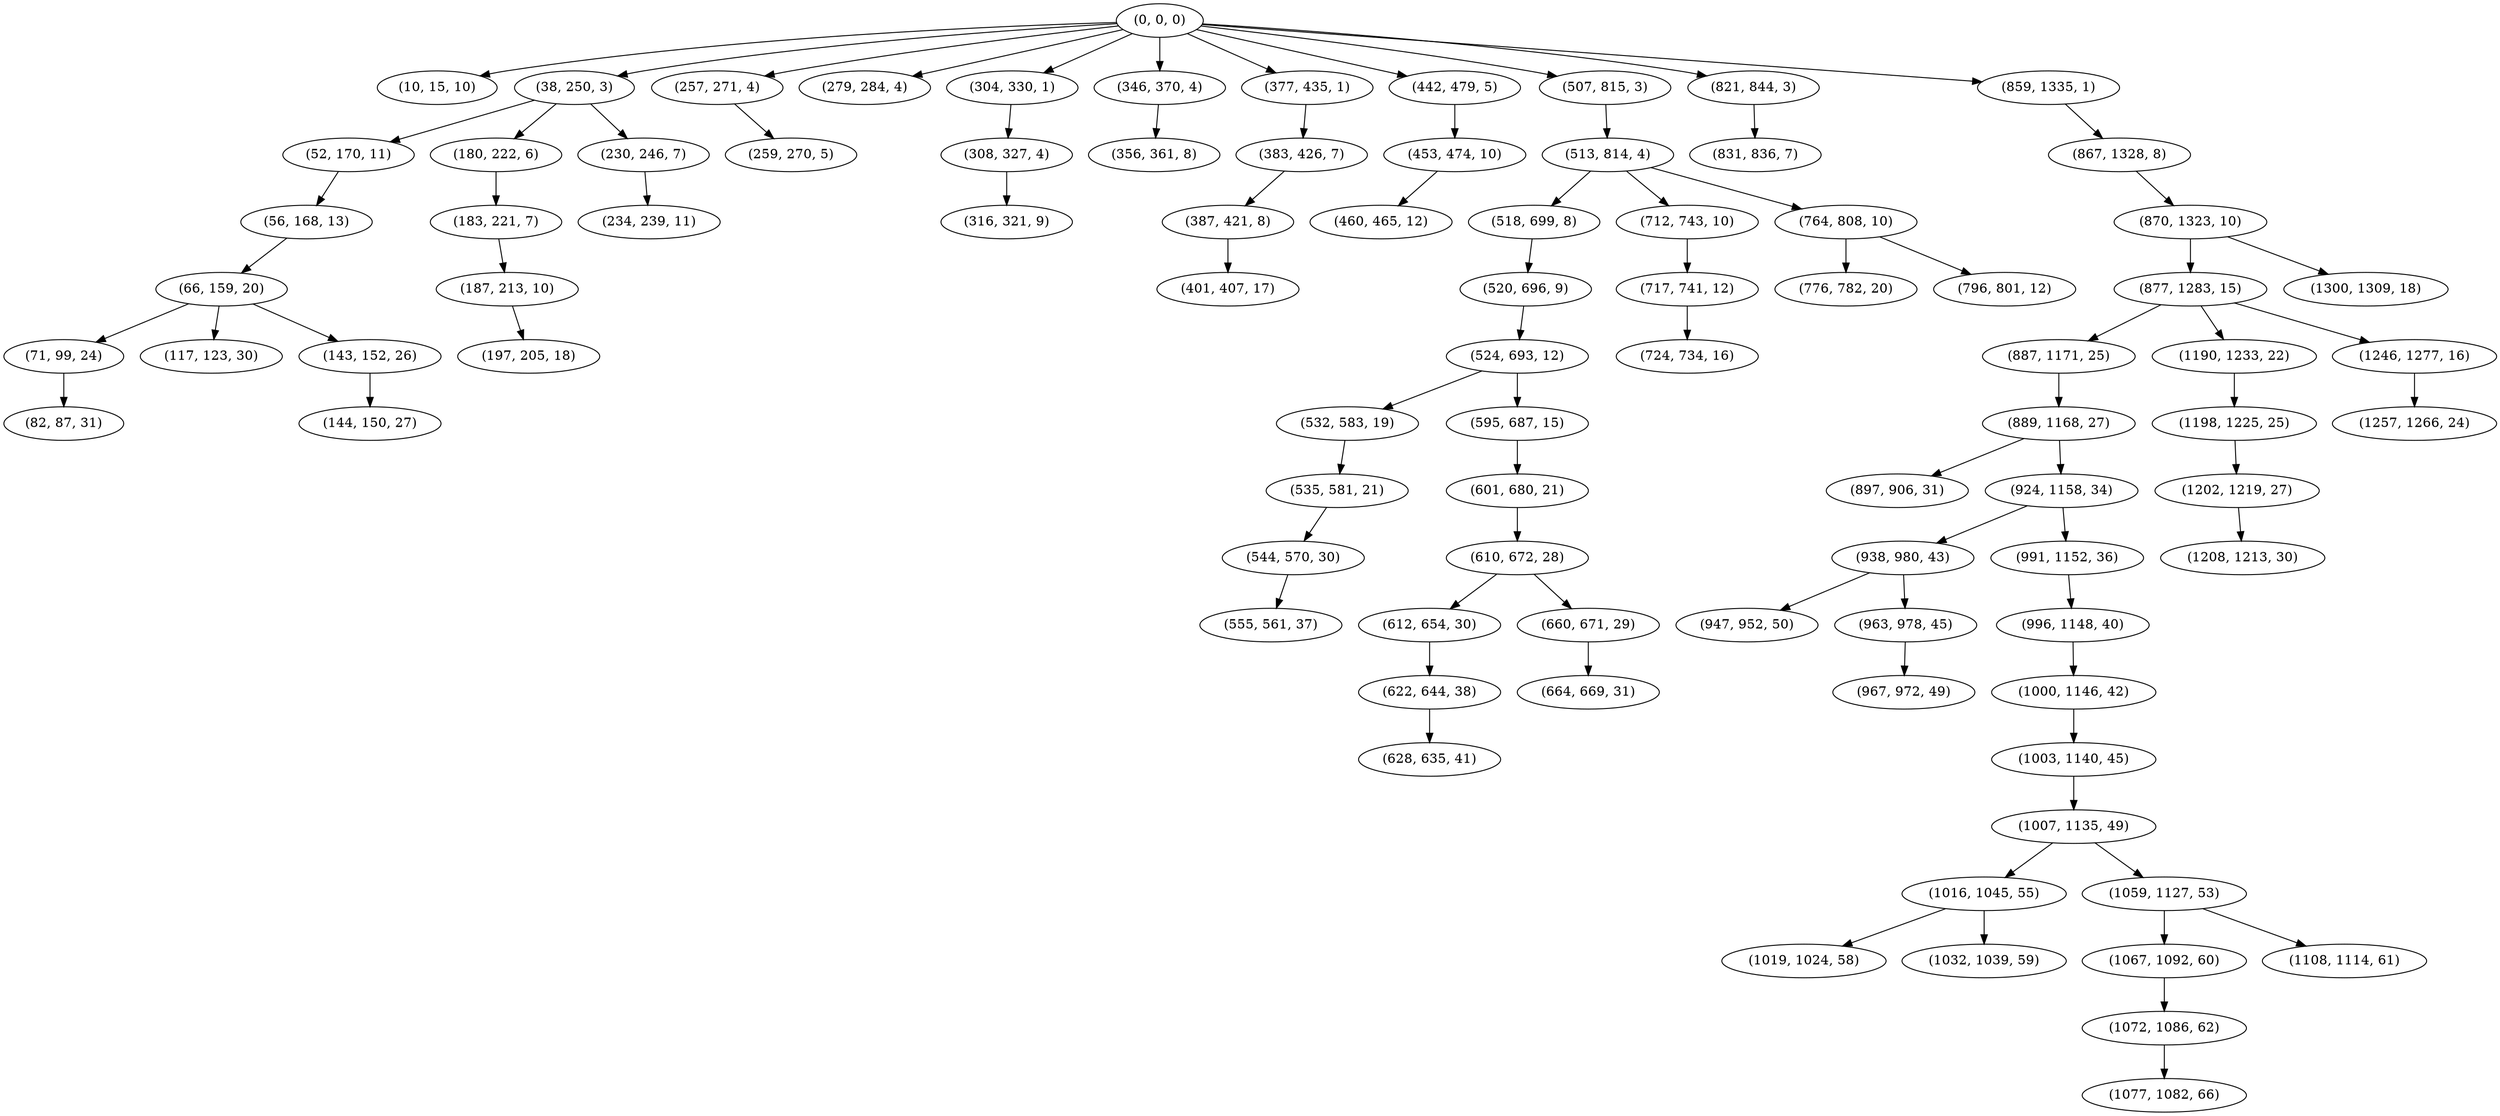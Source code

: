 digraph tree {
    "(0, 0, 0)";
    "(10, 15, 10)";
    "(38, 250, 3)";
    "(52, 170, 11)";
    "(56, 168, 13)";
    "(66, 159, 20)";
    "(71, 99, 24)";
    "(82, 87, 31)";
    "(117, 123, 30)";
    "(143, 152, 26)";
    "(144, 150, 27)";
    "(180, 222, 6)";
    "(183, 221, 7)";
    "(187, 213, 10)";
    "(197, 205, 18)";
    "(230, 246, 7)";
    "(234, 239, 11)";
    "(257, 271, 4)";
    "(259, 270, 5)";
    "(279, 284, 4)";
    "(304, 330, 1)";
    "(308, 327, 4)";
    "(316, 321, 9)";
    "(346, 370, 4)";
    "(356, 361, 8)";
    "(377, 435, 1)";
    "(383, 426, 7)";
    "(387, 421, 8)";
    "(401, 407, 17)";
    "(442, 479, 5)";
    "(453, 474, 10)";
    "(460, 465, 12)";
    "(507, 815, 3)";
    "(513, 814, 4)";
    "(518, 699, 8)";
    "(520, 696, 9)";
    "(524, 693, 12)";
    "(532, 583, 19)";
    "(535, 581, 21)";
    "(544, 570, 30)";
    "(555, 561, 37)";
    "(595, 687, 15)";
    "(601, 680, 21)";
    "(610, 672, 28)";
    "(612, 654, 30)";
    "(622, 644, 38)";
    "(628, 635, 41)";
    "(660, 671, 29)";
    "(664, 669, 31)";
    "(712, 743, 10)";
    "(717, 741, 12)";
    "(724, 734, 16)";
    "(764, 808, 10)";
    "(776, 782, 20)";
    "(796, 801, 12)";
    "(821, 844, 3)";
    "(831, 836, 7)";
    "(859, 1335, 1)";
    "(867, 1328, 8)";
    "(870, 1323, 10)";
    "(877, 1283, 15)";
    "(887, 1171, 25)";
    "(889, 1168, 27)";
    "(897, 906, 31)";
    "(924, 1158, 34)";
    "(938, 980, 43)";
    "(947, 952, 50)";
    "(963, 978, 45)";
    "(967, 972, 49)";
    "(991, 1152, 36)";
    "(996, 1148, 40)";
    "(1000, 1146, 42)";
    "(1003, 1140, 45)";
    "(1007, 1135, 49)";
    "(1016, 1045, 55)";
    "(1019, 1024, 58)";
    "(1032, 1039, 59)";
    "(1059, 1127, 53)";
    "(1067, 1092, 60)";
    "(1072, 1086, 62)";
    "(1077, 1082, 66)";
    "(1108, 1114, 61)";
    "(1190, 1233, 22)";
    "(1198, 1225, 25)";
    "(1202, 1219, 27)";
    "(1208, 1213, 30)";
    "(1246, 1277, 16)";
    "(1257, 1266, 24)";
    "(1300, 1309, 18)";
    "(0, 0, 0)" -> "(10, 15, 10)";
    "(0, 0, 0)" -> "(38, 250, 3)";
    "(0, 0, 0)" -> "(257, 271, 4)";
    "(0, 0, 0)" -> "(279, 284, 4)";
    "(0, 0, 0)" -> "(304, 330, 1)";
    "(0, 0, 0)" -> "(346, 370, 4)";
    "(0, 0, 0)" -> "(377, 435, 1)";
    "(0, 0, 0)" -> "(442, 479, 5)";
    "(0, 0, 0)" -> "(507, 815, 3)";
    "(0, 0, 0)" -> "(821, 844, 3)";
    "(0, 0, 0)" -> "(859, 1335, 1)";
    "(38, 250, 3)" -> "(52, 170, 11)";
    "(38, 250, 3)" -> "(180, 222, 6)";
    "(38, 250, 3)" -> "(230, 246, 7)";
    "(52, 170, 11)" -> "(56, 168, 13)";
    "(56, 168, 13)" -> "(66, 159, 20)";
    "(66, 159, 20)" -> "(71, 99, 24)";
    "(66, 159, 20)" -> "(117, 123, 30)";
    "(66, 159, 20)" -> "(143, 152, 26)";
    "(71, 99, 24)" -> "(82, 87, 31)";
    "(143, 152, 26)" -> "(144, 150, 27)";
    "(180, 222, 6)" -> "(183, 221, 7)";
    "(183, 221, 7)" -> "(187, 213, 10)";
    "(187, 213, 10)" -> "(197, 205, 18)";
    "(230, 246, 7)" -> "(234, 239, 11)";
    "(257, 271, 4)" -> "(259, 270, 5)";
    "(304, 330, 1)" -> "(308, 327, 4)";
    "(308, 327, 4)" -> "(316, 321, 9)";
    "(346, 370, 4)" -> "(356, 361, 8)";
    "(377, 435, 1)" -> "(383, 426, 7)";
    "(383, 426, 7)" -> "(387, 421, 8)";
    "(387, 421, 8)" -> "(401, 407, 17)";
    "(442, 479, 5)" -> "(453, 474, 10)";
    "(453, 474, 10)" -> "(460, 465, 12)";
    "(507, 815, 3)" -> "(513, 814, 4)";
    "(513, 814, 4)" -> "(518, 699, 8)";
    "(513, 814, 4)" -> "(712, 743, 10)";
    "(513, 814, 4)" -> "(764, 808, 10)";
    "(518, 699, 8)" -> "(520, 696, 9)";
    "(520, 696, 9)" -> "(524, 693, 12)";
    "(524, 693, 12)" -> "(532, 583, 19)";
    "(524, 693, 12)" -> "(595, 687, 15)";
    "(532, 583, 19)" -> "(535, 581, 21)";
    "(535, 581, 21)" -> "(544, 570, 30)";
    "(544, 570, 30)" -> "(555, 561, 37)";
    "(595, 687, 15)" -> "(601, 680, 21)";
    "(601, 680, 21)" -> "(610, 672, 28)";
    "(610, 672, 28)" -> "(612, 654, 30)";
    "(610, 672, 28)" -> "(660, 671, 29)";
    "(612, 654, 30)" -> "(622, 644, 38)";
    "(622, 644, 38)" -> "(628, 635, 41)";
    "(660, 671, 29)" -> "(664, 669, 31)";
    "(712, 743, 10)" -> "(717, 741, 12)";
    "(717, 741, 12)" -> "(724, 734, 16)";
    "(764, 808, 10)" -> "(776, 782, 20)";
    "(764, 808, 10)" -> "(796, 801, 12)";
    "(821, 844, 3)" -> "(831, 836, 7)";
    "(859, 1335, 1)" -> "(867, 1328, 8)";
    "(867, 1328, 8)" -> "(870, 1323, 10)";
    "(870, 1323, 10)" -> "(877, 1283, 15)";
    "(870, 1323, 10)" -> "(1300, 1309, 18)";
    "(877, 1283, 15)" -> "(887, 1171, 25)";
    "(877, 1283, 15)" -> "(1190, 1233, 22)";
    "(877, 1283, 15)" -> "(1246, 1277, 16)";
    "(887, 1171, 25)" -> "(889, 1168, 27)";
    "(889, 1168, 27)" -> "(897, 906, 31)";
    "(889, 1168, 27)" -> "(924, 1158, 34)";
    "(924, 1158, 34)" -> "(938, 980, 43)";
    "(924, 1158, 34)" -> "(991, 1152, 36)";
    "(938, 980, 43)" -> "(947, 952, 50)";
    "(938, 980, 43)" -> "(963, 978, 45)";
    "(963, 978, 45)" -> "(967, 972, 49)";
    "(991, 1152, 36)" -> "(996, 1148, 40)";
    "(996, 1148, 40)" -> "(1000, 1146, 42)";
    "(1000, 1146, 42)" -> "(1003, 1140, 45)";
    "(1003, 1140, 45)" -> "(1007, 1135, 49)";
    "(1007, 1135, 49)" -> "(1016, 1045, 55)";
    "(1007, 1135, 49)" -> "(1059, 1127, 53)";
    "(1016, 1045, 55)" -> "(1019, 1024, 58)";
    "(1016, 1045, 55)" -> "(1032, 1039, 59)";
    "(1059, 1127, 53)" -> "(1067, 1092, 60)";
    "(1059, 1127, 53)" -> "(1108, 1114, 61)";
    "(1067, 1092, 60)" -> "(1072, 1086, 62)";
    "(1072, 1086, 62)" -> "(1077, 1082, 66)";
    "(1190, 1233, 22)" -> "(1198, 1225, 25)";
    "(1198, 1225, 25)" -> "(1202, 1219, 27)";
    "(1202, 1219, 27)" -> "(1208, 1213, 30)";
    "(1246, 1277, 16)" -> "(1257, 1266, 24)";
}

